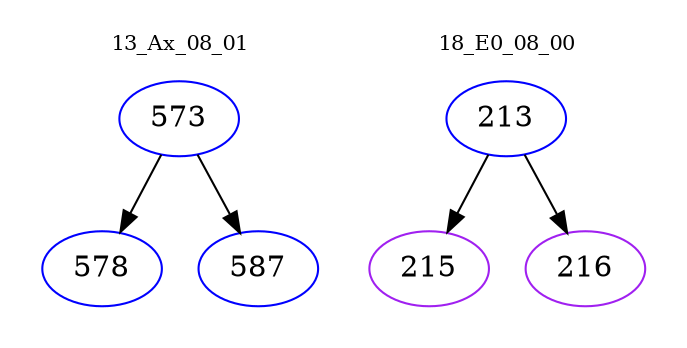 digraph{
subgraph cluster_0 {
color = white
label = "13_Ax_08_01";
fontsize=10;
T0_573 [label="573", color="blue"]
T0_573 -> T0_578 [color="black"]
T0_578 [label="578", color="blue"]
T0_573 -> T0_587 [color="black"]
T0_587 [label="587", color="blue"]
}
subgraph cluster_1 {
color = white
label = "18_E0_08_00";
fontsize=10;
T1_213 [label="213", color="blue"]
T1_213 -> T1_215 [color="black"]
T1_215 [label="215", color="purple"]
T1_213 -> T1_216 [color="black"]
T1_216 [label="216", color="purple"]
}
}
